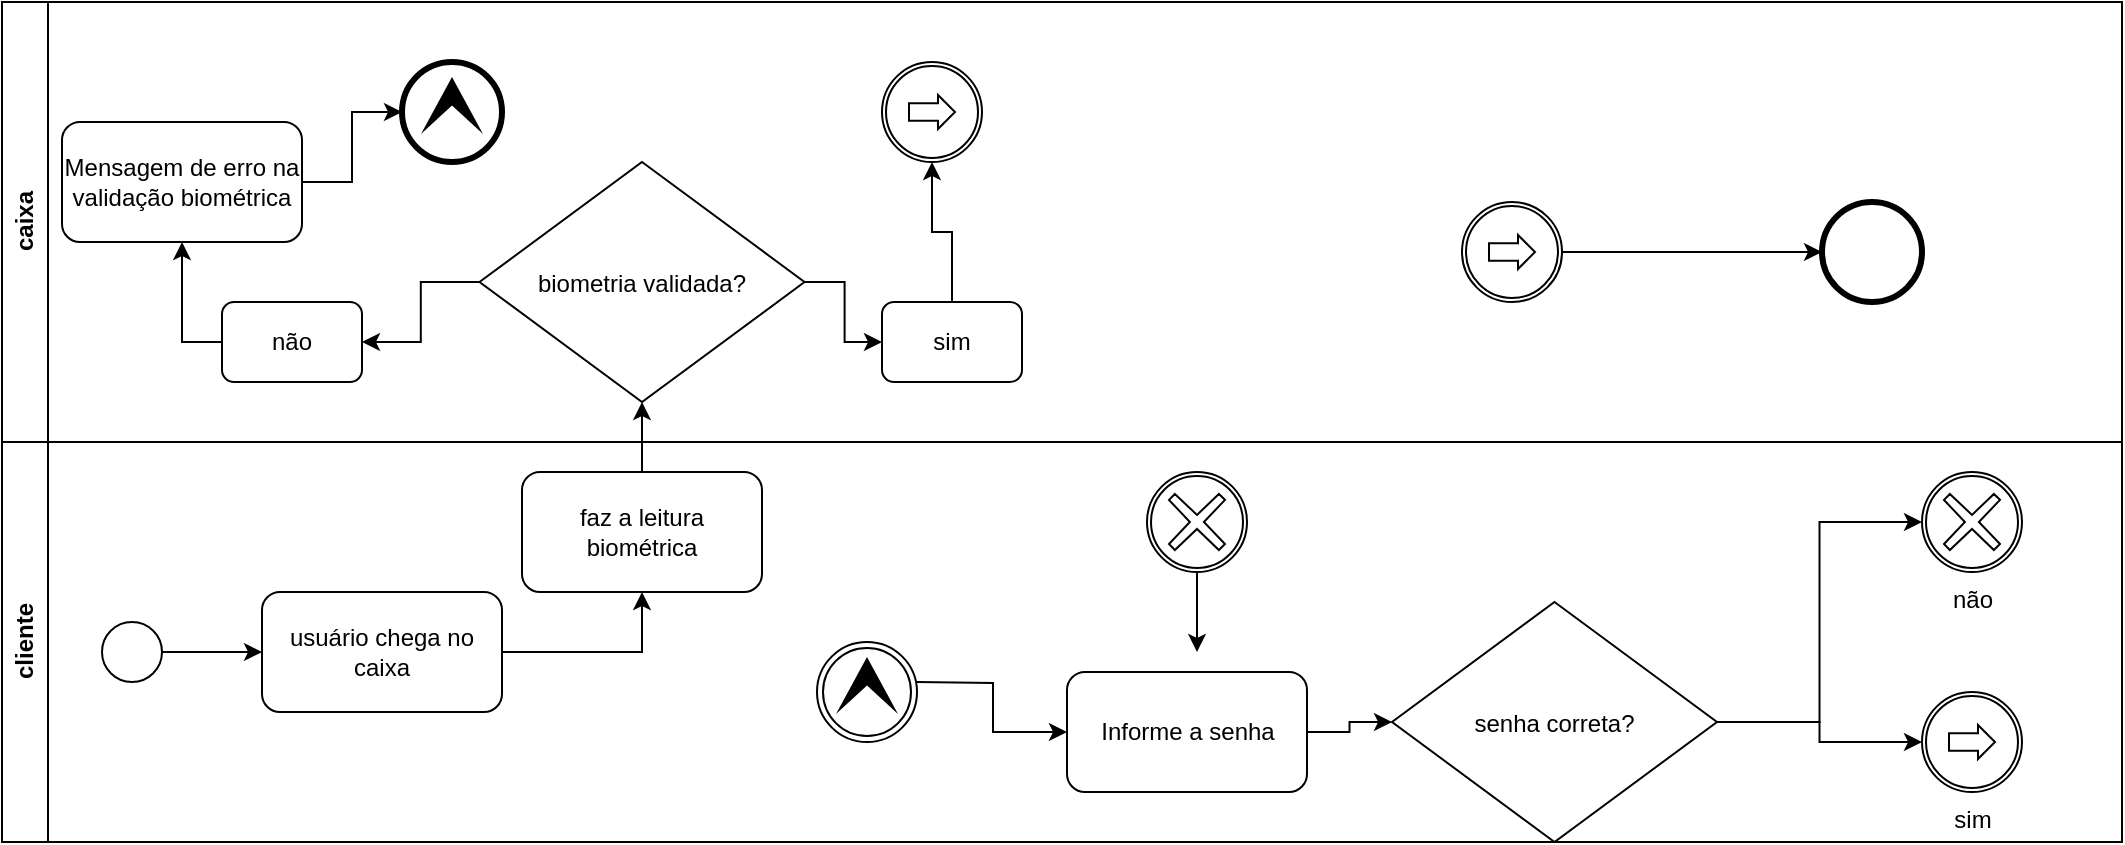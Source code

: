 <mxfile version="24.7.17">
  <diagram name="Página-1" id="NBsWjfyjTXoJUxccQAAb">
    <mxGraphModel dx="1104" dy="522" grid="1" gridSize="10" guides="1" tooltips="1" connect="1" arrows="1" fold="1" page="1" pageScale="1" pageWidth="827" pageHeight="1169" math="0" shadow="0">
      <root>
        <mxCell id="0" />
        <mxCell id="1" parent="0" />
        <mxCell id="u7_L2m57r1zxXIOoEbh2-12" value="cliente" style="swimlane;horizontal=0;whiteSpace=wrap;html=1;align=center;" vertex="1" parent="1">
          <mxGeometry x="10" y="570" width="1060" height="200" as="geometry" />
        </mxCell>
        <mxCell id="u7_L2m57r1zxXIOoEbh2-31" style="edgeStyle=orthogonalEdgeStyle;rounded=0;orthogonalLoop=1;jettySize=auto;html=1;exitX=1;exitY=0.5;exitDx=0;exitDy=0;entryX=0.5;entryY=1;entryDx=0;entryDy=0;" edge="1" parent="u7_L2m57r1zxXIOoEbh2-12" source="u7_L2m57r1zxXIOoEbh2-27" target="u7_L2m57r1zxXIOoEbh2-30">
          <mxGeometry relative="1" as="geometry" />
        </mxCell>
        <mxCell id="u7_L2m57r1zxXIOoEbh2-27" value="usuário chega no caixa" style="rounded=1;whiteSpace=wrap;html=1;" vertex="1" parent="u7_L2m57r1zxXIOoEbh2-12">
          <mxGeometry x="130" y="75" width="120" height="60" as="geometry" />
        </mxCell>
        <mxCell id="u7_L2m57r1zxXIOoEbh2-29" style="edgeStyle=orthogonalEdgeStyle;rounded=0;orthogonalLoop=1;jettySize=auto;html=1;exitX=1;exitY=0.5;exitDx=0;exitDy=0;" edge="1" parent="u7_L2m57r1zxXIOoEbh2-12" source="u7_L2m57r1zxXIOoEbh2-28" target="u7_L2m57r1zxXIOoEbh2-27">
          <mxGeometry relative="1" as="geometry" />
        </mxCell>
        <mxCell id="u7_L2m57r1zxXIOoEbh2-28" value="" style="ellipse;" vertex="1" parent="u7_L2m57r1zxXIOoEbh2-12">
          <mxGeometry x="50" y="90" width="30" height="30" as="geometry" />
        </mxCell>
        <mxCell id="u7_L2m57r1zxXIOoEbh2-30" value="faz a leitura biométrica" style="rounded=1;whiteSpace=wrap;html=1;" vertex="1" parent="u7_L2m57r1zxXIOoEbh2-12">
          <mxGeometry x="260" y="15" width="120" height="60" as="geometry" />
        </mxCell>
        <mxCell id="u7_L2m57r1zxXIOoEbh2-50" style="edgeStyle=orthogonalEdgeStyle;rounded=0;orthogonalLoop=1;jettySize=auto;html=1;exitX=0.5;exitY=1;exitDx=0;exitDy=0;exitPerimeter=0;entryX=0;entryY=0.5;entryDx=0;entryDy=0;" edge="1" parent="u7_L2m57r1zxXIOoEbh2-12" target="u7_L2m57r1zxXIOoEbh2-49">
          <mxGeometry relative="1" as="geometry">
            <mxPoint x="457.5" y="120" as="sourcePoint" />
          </mxGeometry>
        </mxCell>
        <mxCell id="u7_L2m57r1zxXIOoEbh2-55" style="edgeStyle=orthogonalEdgeStyle;rounded=0;orthogonalLoop=1;jettySize=auto;html=1;exitX=1;exitY=0.5;exitDx=0;exitDy=0;entryX=0;entryY=0.5;entryDx=0;entryDy=0;" edge="1" parent="u7_L2m57r1zxXIOoEbh2-12" source="u7_L2m57r1zxXIOoEbh2-49" target="u7_L2m57r1zxXIOoEbh2-54">
          <mxGeometry relative="1" as="geometry" />
        </mxCell>
        <mxCell id="u7_L2m57r1zxXIOoEbh2-49" value="Informe a senha" style="rounded=1;whiteSpace=wrap;html=1;" vertex="1" parent="u7_L2m57r1zxXIOoEbh2-12">
          <mxGeometry x="532.5" y="115" width="120" height="60" as="geometry" />
        </mxCell>
        <mxCell id="u7_L2m57r1zxXIOoEbh2-44" value="" style="points=[[0.145,0.145,0],[0.5,0,0],[0.855,0.145,0],[1,0.5,0],[0.855,0.855,0],[0.5,1,0],[0.145,0.855,0],[0,0.5,0]];shape=mxgraph.bpmn.event;html=1;verticalLabelPosition=bottom;labelBackgroundColor=#ffffff;verticalAlign=top;align=center;perimeter=ellipsePerimeter;outlineConnect=0;aspect=fixed;outline=boundInt;symbol=cancel;" vertex="1" parent="u7_L2m57r1zxXIOoEbh2-12">
          <mxGeometry x="572.5" y="15" width="50" height="50" as="geometry" />
        </mxCell>
        <mxCell id="u7_L2m57r1zxXIOoEbh2-53" style="edgeStyle=orthogonalEdgeStyle;rounded=0;orthogonalLoop=1;jettySize=auto;html=1;exitX=0.5;exitY=1;exitDx=0;exitDy=0;exitPerimeter=0;" edge="1" parent="u7_L2m57r1zxXIOoEbh2-12" source="u7_L2m57r1zxXIOoEbh2-44">
          <mxGeometry relative="1" as="geometry">
            <mxPoint x="597.5" y="105" as="targetPoint" />
          </mxGeometry>
        </mxCell>
        <mxCell id="u7_L2m57r1zxXIOoEbh2-60" style="edgeStyle=orthogonalEdgeStyle;rounded=0;orthogonalLoop=1;jettySize=auto;html=1;" edge="1" parent="u7_L2m57r1zxXIOoEbh2-12" source="u7_L2m57r1zxXIOoEbh2-54" target="u7_L2m57r1zxXIOoEbh2-57">
          <mxGeometry relative="1" as="geometry" />
        </mxCell>
        <mxCell id="u7_L2m57r1zxXIOoEbh2-54" value="senha correta?" style="rhombus;" vertex="1" parent="u7_L2m57r1zxXIOoEbh2-12">
          <mxGeometry x="695" y="80" width="162.5" height="120" as="geometry" />
        </mxCell>
        <mxCell id="u7_L2m57r1zxXIOoEbh2-48" value="" style="points=[[0.145,0.145,0],[0.5,0,0],[0.855,0.145,0],[1,0.5,0],[0.855,0.855,0],[0.5,1,0],[0.145,0.855,0],[0,0.5,0]];shape=mxgraph.bpmn.event;html=1;verticalLabelPosition=bottom;labelBackgroundColor=#ffffff;verticalAlign=top;align=center;perimeter=ellipsePerimeter;outlineConnect=0;aspect=fixed;outline=throwing;symbol=escalation;" vertex="1" parent="u7_L2m57r1zxXIOoEbh2-12">
          <mxGeometry x="407.5" y="100" width="50" height="50" as="geometry" />
        </mxCell>
        <mxCell id="u7_L2m57r1zxXIOoEbh2-56" value="não" style="points=[[0.145,0.145,0],[0.5,0,0],[0.855,0.145,0],[1,0.5,0],[0.855,0.855,0],[0.5,1,0],[0.145,0.855,0],[0,0.5,0]];shape=mxgraph.bpmn.event;html=1;verticalLabelPosition=bottom;labelBackgroundColor=#ffffff;verticalAlign=top;align=center;perimeter=ellipsePerimeter;outlineConnect=0;aspect=fixed;outline=boundInt;symbol=cancel;" vertex="1" parent="u7_L2m57r1zxXIOoEbh2-12">
          <mxGeometry x="960" y="15" width="50" height="50" as="geometry" />
        </mxCell>
        <mxCell id="u7_L2m57r1zxXIOoEbh2-57" value="sim" style="points=[[0.145,0.145,0],[0.5,0,0],[0.855,0.145,0],[1,0.5,0],[0.855,0.855,0],[0.5,1,0],[0.145,0.855,0],[0,0.5,0]];shape=mxgraph.bpmn.event;html=1;verticalLabelPosition=bottom;labelBackgroundColor=#ffffff;verticalAlign=top;align=center;perimeter=ellipsePerimeter;outlineConnect=0;aspect=fixed;outline=catching;symbol=link;" vertex="1" parent="u7_L2m57r1zxXIOoEbh2-12">
          <mxGeometry x="960" y="125" width="50" height="50" as="geometry" />
        </mxCell>
        <mxCell id="u7_L2m57r1zxXIOoEbh2-59" style="edgeStyle=orthogonalEdgeStyle;rounded=0;orthogonalLoop=1;jettySize=auto;html=1;entryX=0;entryY=0.5;entryDx=0;entryDy=0;entryPerimeter=0;" edge="1" parent="u7_L2m57r1zxXIOoEbh2-12" source="u7_L2m57r1zxXIOoEbh2-54" target="u7_L2m57r1zxXIOoEbh2-56">
          <mxGeometry relative="1" as="geometry" />
        </mxCell>
        <mxCell id="u7_L2m57r1zxXIOoEbh2-13" value="caixa" style="swimlane;horizontal=0;whiteSpace=wrap;html=1;" vertex="1" parent="1">
          <mxGeometry x="10" y="350" width="1060" height="220" as="geometry" />
        </mxCell>
        <mxCell id="u7_L2m57r1zxXIOoEbh2-35" style="edgeStyle=orthogonalEdgeStyle;rounded=0;orthogonalLoop=1;jettySize=auto;html=1;entryX=1;entryY=0.5;entryDx=0;entryDy=0;" edge="1" parent="u7_L2m57r1zxXIOoEbh2-13" source="u7_L2m57r1zxXIOoEbh2-32" target="u7_L2m57r1zxXIOoEbh2-34">
          <mxGeometry relative="1" as="geometry" />
        </mxCell>
        <mxCell id="u7_L2m57r1zxXIOoEbh2-39" style="edgeStyle=orthogonalEdgeStyle;rounded=0;orthogonalLoop=1;jettySize=auto;html=1;exitX=1;exitY=0.5;exitDx=0;exitDy=0;" edge="1" parent="u7_L2m57r1zxXIOoEbh2-13" source="u7_L2m57r1zxXIOoEbh2-32" target="u7_L2m57r1zxXIOoEbh2-38">
          <mxGeometry relative="1" as="geometry" />
        </mxCell>
        <mxCell id="u7_L2m57r1zxXIOoEbh2-32" value="biometria validada?" style="rhombus;" vertex="1" parent="u7_L2m57r1zxXIOoEbh2-13">
          <mxGeometry x="238.75" y="80" width="162.5" height="120" as="geometry" />
        </mxCell>
        <mxCell id="u7_L2m57r1zxXIOoEbh2-37" style="edgeStyle=orthogonalEdgeStyle;rounded=0;orthogonalLoop=1;jettySize=auto;html=1;exitX=0;exitY=0.5;exitDx=0;exitDy=0;entryX=0.5;entryY=1;entryDx=0;entryDy=0;" edge="1" parent="u7_L2m57r1zxXIOoEbh2-13" source="u7_L2m57r1zxXIOoEbh2-34" target="u7_L2m57r1zxXIOoEbh2-36">
          <mxGeometry relative="1" as="geometry" />
        </mxCell>
        <mxCell id="u7_L2m57r1zxXIOoEbh2-34" value="não" style="rounded=1;whiteSpace=wrap;html=1;" vertex="1" parent="u7_L2m57r1zxXIOoEbh2-13">
          <mxGeometry x="110" y="150" width="70" height="40" as="geometry" />
        </mxCell>
        <mxCell id="u7_L2m57r1zxXIOoEbh2-36" value="Mensagem de erro na validação biométrica" style="rounded=1;whiteSpace=wrap;html=1;" vertex="1" parent="u7_L2m57r1zxXIOoEbh2-13">
          <mxGeometry x="30" y="60" width="120" height="60" as="geometry" />
        </mxCell>
        <mxCell id="u7_L2m57r1zxXIOoEbh2-38" value="sim" style="rounded=1;whiteSpace=wrap;html=1;" vertex="1" parent="u7_L2m57r1zxXIOoEbh2-13">
          <mxGeometry x="440" y="150" width="70" height="40" as="geometry" />
        </mxCell>
        <mxCell id="u7_L2m57r1zxXIOoEbh2-42" value="" style="points=[[0.145,0.145,0],[0.5,0,0],[0.855,0.145,0],[1,0.5,0],[0.855,0.855,0],[0.5,1,0],[0.145,0.855,0],[0,0.5,0]];shape=mxgraph.bpmn.event;html=1;verticalLabelPosition=bottom;labelBackgroundColor=#ffffff;verticalAlign=top;align=center;perimeter=ellipsePerimeter;outlineConnect=0;aspect=fixed;outline=end;symbol=escalation;" vertex="1" parent="u7_L2m57r1zxXIOoEbh2-13">
          <mxGeometry x="200" y="30" width="50" height="50" as="geometry" />
        </mxCell>
        <mxCell id="u7_L2m57r1zxXIOoEbh2-45" style="edgeStyle=orthogonalEdgeStyle;rounded=0;orthogonalLoop=1;jettySize=auto;html=1;exitX=1;exitY=0.5;exitDx=0;exitDy=0;entryX=0;entryY=0.5;entryDx=0;entryDy=0;entryPerimeter=0;" edge="1" parent="u7_L2m57r1zxXIOoEbh2-13" source="u7_L2m57r1zxXIOoEbh2-36" target="u7_L2m57r1zxXIOoEbh2-42">
          <mxGeometry relative="1" as="geometry" />
        </mxCell>
        <mxCell id="u7_L2m57r1zxXIOoEbh2-46" value="" style="points=[[0.145,0.145,0],[0.5,0,0],[0.855,0.145,0],[1,0.5,0],[0.855,0.855,0],[0.5,1,0],[0.145,0.855,0],[0,0.5,0]];shape=mxgraph.bpmn.event;html=1;verticalLabelPosition=bottom;labelBackgroundColor=#ffffff;verticalAlign=top;align=center;perimeter=ellipsePerimeter;outlineConnect=0;aspect=fixed;outline=catching;symbol=link;" vertex="1" parent="u7_L2m57r1zxXIOoEbh2-13">
          <mxGeometry x="440" y="30" width="50" height="50" as="geometry" />
        </mxCell>
        <mxCell id="u7_L2m57r1zxXIOoEbh2-47" style="edgeStyle=orthogonalEdgeStyle;rounded=0;orthogonalLoop=1;jettySize=auto;html=1;exitX=0.5;exitY=0;exitDx=0;exitDy=0;entryX=0.5;entryY=1;entryDx=0;entryDy=0;entryPerimeter=0;" edge="1" parent="u7_L2m57r1zxXIOoEbh2-13" source="u7_L2m57r1zxXIOoEbh2-38" target="u7_L2m57r1zxXIOoEbh2-46">
          <mxGeometry relative="1" as="geometry" />
        </mxCell>
        <mxCell id="u7_L2m57r1zxXIOoEbh2-62" value="" style="points=[[0.145,0.145,0],[0.5,0,0],[0.855,0.145,0],[1,0.5,0],[0.855,0.855,0],[0.5,1,0],[0.145,0.855,0],[0,0.5,0]];shape=mxgraph.bpmn.event;html=1;verticalLabelPosition=bottom;labelBackgroundColor=#ffffff;verticalAlign=top;align=center;perimeter=ellipsePerimeter;outlineConnect=0;aspect=fixed;outline=catching;symbol=link;" vertex="1" parent="u7_L2m57r1zxXIOoEbh2-13">
          <mxGeometry x="730" y="100" width="50" height="50" as="geometry" />
        </mxCell>
        <mxCell id="u7_L2m57r1zxXIOoEbh2-63" value="" style="points=[[0.145,0.145,0],[0.5,0,0],[0.855,0.145,0],[1,0.5,0],[0.855,0.855,0],[0.5,1,0],[0.145,0.855,0],[0,0.5,0]];shape=mxgraph.bpmn.event;html=1;verticalLabelPosition=bottom;labelBackgroundColor=#ffffff;verticalAlign=top;align=center;perimeter=ellipsePerimeter;outlineConnect=0;aspect=fixed;outline=end;symbol=terminate2;" vertex="1" parent="u7_L2m57r1zxXIOoEbh2-13">
          <mxGeometry x="910" y="100" width="50" height="50" as="geometry" />
        </mxCell>
        <mxCell id="u7_L2m57r1zxXIOoEbh2-64" style="edgeStyle=orthogonalEdgeStyle;rounded=0;orthogonalLoop=1;jettySize=auto;html=1;exitX=1;exitY=0.5;exitDx=0;exitDy=0;exitPerimeter=0;entryX=0;entryY=0.5;entryDx=0;entryDy=0;entryPerimeter=0;" edge="1" parent="u7_L2m57r1zxXIOoEbh2-13" source="u7_L2m57r1zxXIOoEbh2-62" target="u7_L2m57r1zxXIOoEbh2-63">
          <mxGeometry relative="1" as="geometry" />
        </mxCell>
        <mxCell id="u7_L2m57r1zxXIOoEbh2-33" style="edgeStyle=orthogonalEdgeStyle;rounded=0;orthogonalLoop=1;jettySize=auto;html=1;exitX=0.5;exitY=0;exitDx=0;exitDy=0;entryX=0.5;entryY=1;entryDx=0;entryDy=0;" edge="1" parent="1" source="u7_L2m57r1zxXIOoEbh2-30" target="u7_L2m57r1zxXIOoEbh2-32">
          <mxGeometry relative="1" as="geometry" />
        </mxCell>
      </root>
    </mxGraphModel>
  </diagram>
</mxfile>
